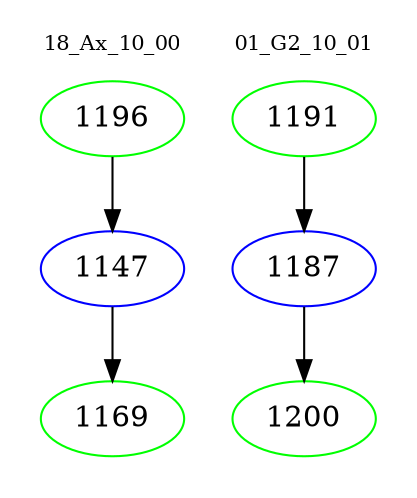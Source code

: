 digraph{
subgraph cluster_0 {
color = white
label = "18_Ax_10_00";
fontsize=10;
T0_1196 [label="1196", color="green"]
T0_1196 -> T0_1147 [color="black"]
T0_1147 [label="1147", color="blue"]
T0_1147 -> T0_1169 [color="black"]
T0_1169 [label="1169", color="green"]
}
subgraph cluster_1 {
color = white
label = "01_G2_10_01";
fontsize=10;
T1_1191 [label="1191", color="green"]
T1_1191 -> T1_1187 [color="black"]
T1_1187 [label="1187", color="blue"]
T1_1187 -> T1_1200 [color="black"]
T1_1200 [label="1200", color="green"]
}
}
